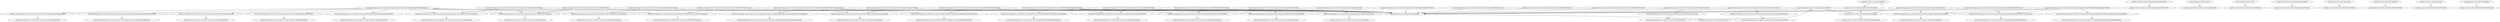 //
// Generated IOC bean dependency graph in GraphViz DOT format.
//

digraph g {
  "org.jboss.errai.ioc.client.api.builtin.IOCBeanManagerProvider"
  "org.jboss.errai.ioc.client.container.IOCBeanManager" -> "org.jboss.errai.ioc.client.api.builtin.IOCBeanManagerProvider"
  "com.google.gwt.event.shared.HandlerManager" -> "org.jboss.pressgang.ccms.ui.client.local.App"
  "org.jboss.pressgang.ccms.ui.client.local.App" -> "org.jboss.pressgang.ccms.ui.client.local.AppController"
  "org.jboss.pressgang.ccms.ui.client.local.AppController" -> "org.jboss.errai.ioc.client.container.IOCBeanManager"
  "org.jboss.pressgang.ccms.ui.client.local.AppController" -> "com.google.gwt.event.shared.HandlerManager"
  "org.jboss.pressgang.ccms.ui.client.local.mvp.view.topic.TopicView"
  "org.jboss.pressgang.ccms.ui.client.local.mvp.presenter.topic.TopicPresenter$Display" -> "org.jboss.pressgang.ccms.ui.client.local.mvp.view.topic.TopicView"
  "org.jboss.pressgang.ccms.ui.client.local.mvp.presenter.topic.TopicPresenter" -> "org.jboss.pressgang.ccms.ui.client.local.mvp.presenter.topic.TopicPresenter$Display"
  "org.jboss.pressgang.ccms.ui.client.local.mvp.presenter.topic.TopicPresenter" -> "com.google.gwt.event.shared.HandlerManager"
  "org.jboss.errai.ioc.client.api.builtin.RequestDispatcherProvider"
  "org.jboss.errai.enterprise.client.cdi.InstanceProvider"
  "javax.enterprise.inject.Instance" -> "org.jboss.errai.enterprise.client.cdi.InstanceProvider"
  "org.jboss.pressgang.ccms.ui.client.local.mvp.view.topicsearch.SearchResultsView"
  "org.jboss.pressgang.ccms.ui.client.local.mvp.presenter.topicsearch.SearchResultsPresenter$Display" -> "org.jboss.pressgang.ccms.ui.client.local.mvp.view.topicsearch.SearchResultsView"
  "org.jboss.pressgang.ccms.ui.client.local.mvp.presenter.topicsearch.SearchResultsPresenter" -> "org.jboss.pressgang.ccms.ui.client.local.mvp.presenter.topicsearch.SearchResultsPresenter$Display"
  "org.jboss.pressgang.ccms.ui.client.local.mvp.presenter.topicsearch.SearchResultsPresenter" -> "org.jboss.pressgang.ccms.ui.client.local.mvp.presenter.topic.TopicPresenter$Display"
  "org.jboss.pressgang.ccms.ui.client.local.mvp.presenter.topicsearch.SearchResultsPresenter" -> "com.google.gwt.event.shared.HandlerManager"
  "org.jboss.pressgang.ccms.ui.client.local.mvp.view.category.CategoryView"
  "org.jboss.pressgang.ccms.ui.client.local.mvp.presenter.category.CategoryPresenter$Display" -> "org.jboss.pressgang.ccms.ui.client.local.mvp.view.category.CategoryView"
  "org.jboss.pressgang.ccms.ui.client.local.mvp.presenter.category.CategoryPresenter" -> "org.jboss.pressgang.ccms.ui.client.local.mvp.presenter.category.CategoryPresenter$Display"
  "org.jboss.pressgang.ccms.ui.client.local.mvp.presenter.category.CategoryPresenter" -> "com.google.gwt.event.shared.HandlerManager"
  "org.jboss.errai.enterprise.client.cdi.EventProvider"
  "javax.enterprise.event.Event" -> "org.jboss.errai.enterprise.client.cdi.EventProvider"
  "org.jboss.pressgang.ccms.ui.client.local.mvp.view.tag.TagCategoriesView"
  "org.jboss.pressgang.ccms.ui.client.local.mvp.presenter.tag.TagCategoriesPresenter$Display" -> "org.jboss.pressgang.ccms.ui.client.local.mvp.view.tag.TagCategoriesView"
  "org.jboss.pressgang.ccms.ui.client.local.mvp.view.tag.TagsFilteredResultsAndTagView"
  "org.jboss.pressgang.ccms.ui.client.local.mvp.presenter.tag.TagsFilteredResultsAndTagPresenter$Display" -> "org.jboss.pressgang.ccms.ui.client.local.mvp.view.tag.TagsFilteredResultsAndTagView"
  "org.jboss.pressgang.ccms.ui.client.local.mvp.view.tag.TagFilteredResultsView"
  "org.jboss.pressgang.ccms.ui.client.local.mvp.presenter.tag.TagFilteredResultsPresenter$Display" -> "org.jboss.pressgang.ccms.ui.client.local.mvp.view.tag.TagFilteredResultsView"
  "org.jboss.pressgang.ccms.ui.client.local.mvp.view.tag.TagProjectsView"
  "org.jboss.pressgang.ccms.ui.client.local.mvp.presenter.tag.TagProjectsPresenter$Display" -> "org.jboss.pressgang.ccms.ui.client.local.mvp.view.tag.TagProjectsView"
  "org.jboss.pressgang.ccms.ui.client.local.mvp.view.tag.TagView"
  "org.jboss.pressgang.ccms.ui.client.local.mvp.presenter.tag.TagPresenter$Display" -> "org.jboss.pressgang.ccms.ui.client.local.mvp.view.tag.TagView"
  "org.jboss.pressgang.ccms.ui.client.local.mvp.presenter.tag.TagsFilteredResultsAndTagPresenter" -> "org.jboss.pressgang.ccms.ui.client.local.mvp.presenter.tag.TagCategoriesPresenter$Display"
  "org.jboss.pressgang.ccms.ui.client.local.mvp.presenter.tag.TagsFilteredResultsAndTagPresenter" -> "org.jboss.pressgang.ccms.ui.client.local.mvp.presenter.tag.TagsFilteredResultsAndTagPresenter$Display"
  "org.jboss.pressgang.ccms.ui.client.local.mvp.presenter.tag.TagsFilteredResultsAndTagPresenter" -> "org.jboss.pressgang.ccms.ui.client.local.mvp.presenter.tag.TagFilteredResultsPresenter$Display"
  "org.jboss.pressgang.ccms.ui.client.local.mvp.presenter.tag.TagsFilteredResultsAndTagPresenter" -> "org.jboss.pressgang.ccms.ui.client.local.mvp.presenter.tag.TagProjectsPresenter$Display"
  "org.jboss.pressgang.ccms.ui.client.local.mvp.presenter.tag.TagsFilteredResultsAndTagPresenter" -> "com.google.gwt.event.shared.HandlerManager"
  "org.jboss.pressgang.ccms.ui.client.local.mvp.presenter.tag.TagsFilteredResultsAndTagPresenter" -> "org.jboss.pressgang.ccms.ui.client.local.mvp.presenter.tag.TagPresenter$Display"
  "org.jboss.errai.ioc.client.api.builtin.MessageBusProvider"
  "org.jboss.errai.bus.client.framework.RequestDispatcher" -> "org.jboss.errai.ioc.client.api.builtin.RequestDispatcherProvider"
  "org.jboss.pressgang.ccms.ui.client.local.mvp.presenter.tag.TagFilteredResultsPresenter" -> "org.jboss.pressgang.ccms.ui.client.local.mvp.presenter.tag.TagFilteredResultsPresenter$Display"
  "org.jboss.pressgang.ccms.ui.client.local.mvp.presenter.tag.TagFilteredResultsPresenter" -> "com.google.gwt.event.shared.HandlerManager"
  "org.jboss.pressgang.ccms.ui.client.local.mvp.view.topic.TopicTagsView"
  "org.jboss.pressgang.ccms.ui.client.local.mvp.presenter.topic.TopicTagsPresenter$Display" -> "org.jboss.pressgang.ccms.ui.client.local.mvp.view.topic.TopicTagsView"
  "org.jboss.pressgang.ccms.ui.client.local.mvp.presenter.topic.TopicTagsPresenter" -> "org.jboss.pressgang.ccms.ui.client.local.mvp.presenter.topic.TopicTagsPresenter$Display"
  "org.jboss.pressgang.ccms.ui.client.local.mvp.presenter.topic.TopicTagsPresenter" -> "com.google.gwt.event.shared.HandlerManager"
  "org.jboss.pressgang.ccms.ui.client.local.mvp.view.WelcomeView"
  "org.jboss.pressgang.ccms.ui.client.local.mvp.presenter.WelcomePresenter$Display" -> "org.jboss.pressgang.ccms.ui.client.local.mvp.view.WelcomeView"
  "org.jboss.pressgang.ccms.ui.client.local.mvp.presenter.WelcomePresenter" -> "org.jboss.pressgang.ccms.ui.client.local.mvp.presenter.WelcomePresenter$Display"
  "org.jboss.pressgang.ccms.ui.client.local.mvp.presenter.WelcomePresenter" -> "com.google.gwt.event.shared.HandlerManager"
  "org.jboss.pressgang.ccms.ui.client.local.mvp.presenter.tag.TagPresenter" -> "com.google.gwt.event.shared.HandlerManager"
  "org.jboss.pressgang.ccms.ui.client.local.mvp.presenter.tag.TagPresenter" -> "org.jboss.pressgang.ccms.ui.client.local.mvp.presenter.tag.TagPresenter$Display"
  "org.jboss.pressgang.ccms.ui.client.local.mvp.view.topicsearch.SearchResultsAndTopicView"
  "org.jboss.pressgang.ccms.ui.client.local.mvp.presenter.topicsearch.SearchResultsAndTopicPresenter$Display" -> "org.jboss.pressgang.ccms.ui.client.local.mvp.view.topicsearch.SearchResultsAndTopicView"
  "org.jboss.pressgang.ccms.ui.client.local.mvp.view.topic.TopicRenderedView"
  "org.jboss.pressgang.ccms.ui.client.local.mvp.presenter.topic.TopicRenderedPresenter$Display" -> "org.jboss.pressgang.ccms.ui.client.local.mvp.view.topic.TopicRenderedView"
  "org.jboss.pressgang.ccms.ui.client.local.mvp.view.topic.TopicRevisionsView"
  "org.jboss.pressgang.ccms.ui.client.local.mvp.presenter.topic.TopicRevisionsPresenter$Display" -> "org.jboss.pressgang.ccms.ui.client.local.mvp.view.topic.TopicRevisionsView"
  "org.jboss.pressgang.ccms.ui.client.local.mvp.view.topic.TopicBugsView"
  "org.jboss.pressgang.ccms.ui.client.local.mvp.presenter.topic.TopicBugsPresenter$Display" -> "org.jboss.pressgang.ccms.ui.client.local.mvp.view.topic.TopicBugsView"
  "org.jboss.pressgang.ccms.ui.client.local.mvp.view.topic.TopicXMLErrorsView"
  "org.jboss.pressgang.ccms.ui.client.local.mvp.presenter.topic.TopicXMLErrorsPresenter$Display" -> "org.jboss.pressgang.ccms.ui.client.local.mvp.view.topic.TopicXMLErrorsView"
  "org.jboss.pressgang.ccms.ui.client.local.mvp.view.topic.TopicXMLView"
  "org.jboss.pressgang.ccms.ui.client.local.mvp.presenter.topic.TopicXMLPresenter$Display" -> "org.jboss.pressgang.ccms.ui.client.local.mvp.view.topic.TopicXMLView"
  "org.jboss.pressgang.ccms.ui.client.local.mvp.presenter.topicsearch.SearchResultsAndTopicPresenter" -> "org.jboss.pressgang.ccms.ui.client.local.mvp.presenter.topic.TopicTagsPresenter$Display"
  "org.jboss.pressgang.ccms.ui.client.local.mvp.presenter.topicsearch.SearchResultsAndTopicPresenter" -> "org.jboss.pressgang.ccms.ui.client.local.mvp.presenter.topicsearch.SearchResultsAndTopicPresenter$Display"
  "org.jboss.pressgang.ccms.ui.client.local.mvp.presenter.topicsearch.SearchResultsAndTopicPresenter" -> "org.jboss.pressgang.ccms.ui.client.local.mvp.presenter.topicsearch.SearchResultsPresenter$Display"
  "org.jboss.pressgang.ccms.ui.client.local.mvp.presenter.topicsearch.SearchResultsAndTopicPresenter" -> "org.jboss.pressgang.ccms.ui.client.local.mvp.presenter.topic.TopicRenderedPresenter$Display"
  "org.jboss.pressgang.ccms.ui.client.local.mvp.presenter.topicsearch.SearchResultsAndTopicPresenter" -> "org.jboss.pressgang.ccms.ui.client.local.mvp.presenter.topic.TopicPresenter$Display"
  "org.jboss.pressgang.ccms.ui.client.local.mvp.presenter.topicsearch.SearchResultsAndTopicPresenter" -> "com.google.gwt.event.shared.HandlerManager"
  "org.jboss.pressgang.ccms.ui.client.local.mvp.presenter.topicsearch.SearchResultsAndTopicPresenter" -> "org.jboss.pressgang.ccms.ui.client.local.mvp.presenter.topic.TopicRevisionsPresenter$Display"
  "org.jboss.pressgang.ccms.ui.client.local.mvp.presenter.topicsearch.SearchResultsAndTopicPresenter" -> "org.jboss.pressgang.ccms.ui.client.local.mvp.presenter.topic.TopicBugsPresenter$Display"
  "org.jboss.pressgang.ccms.ui.client.local.mvp.presenter.topicsearch.SearchResultsAndTopicPresenter" -> "org.jboss.pressgang.ccms.ui.client.local.mvp.presenter.topic.TopicXMLErrorsPresenter$Display"
  "org.jboss.pressgang.ccms.ui.client.local.mvp.presenter.topicsearch.SearchResultsAndTopicPresenter" -> "org.jboss.pressgang.ccms.ui.client.local.mvp.presenter.topic.TopicXMLPresenter$Display"
  "org.jboss.errai.ioc.client.api.builtin.SenderProvider"
  "org.jboss.errai.ioc.client.api.Sender" -> "org.jboss.errai.ioc.client.api.builtin.SenderProvider"
  "org.jboss.errai.ioc.client.api.builtin.InitBallotProvider"
  "org.jboss.pressgang.ccms.ui.client.local.mvp.view.topicsearch.SearchView"
  "org.jboss.pressgang.ccms.ui.client.local.mvp.presenter.topicsearch.SearchPresenter$Display" -> "org.jboss.pressgang.ccms.ui.client.local.mvp.view.topicsearch.SearchView"
  "org.jboss.pressgang.ccms.ui.client.local.mvp.presenter.topicsearch.SearchPresenter" -> "com.google.gwt.event.shared.HandlerManager"
  "org.jboss.pressgang.ccms.ui.client.local.mvp.presenter.topicsearch.SearchPresenter" -> "org.jboss.pressgang.ccms.ui.client.local.mvp.presenter.topicsearch.SearchPresenter$Display"
  "org.jboss.pressgang.ccms.ui.client.local.mvp.view.category.CategoryFilteredResultsView"
  "org.jboss.pressgang.ccms.ui.client.local.mvp.presenter.category.CategoryFilteredResultsPresenter$Display" -> "org.jboss.pressgang.ccms.ui.client.local.mvp.view.category.CategoryFilteredResultsView"
  "org.jboss.pressgang.ccms.ui.client.local.mvp.presenter.category.CategoryFilteredResultsPresenter" -> "org.jboss.pressgang.ccms.ui.client.local.mvp.presenter.category.CategoryFilteredResultsPresenter$Display"
  "org.jboss.pressgang.ccms.ui.client.local.mvp.presenter.category.CategoryFilteredResultsPresenter" -> "com.google.gwt.event.shared.HandlerManager"
  "org.jboss.errai.ioc.client.api.builtin.CallerProvider"
  "org.jboss.errai.ioc.client.api.builtin.RootPanelProvider"
  "com.google.gwt.user.client.ui.RootPanel" -> "org.jboss.errai.ioc.client.api.builtin.RootPanelProvider"
  "org.jboss.pressgang.ccms.ui.client.local.mvp.view.category.CategoriesFilteredResultsAndCategoryView"
  "org.jboss.pressgang.ccms.ui.client.local.mvp.presenter.category.CategoriesFilteredResultsAndCategoryPresenter$Display" -> "org.jboss.pressgang.ccms.ui.client.local.mvp.view.category.CategoriesFilteredResultsAndCategoryView"
  "org.jboss.pressgang.ccms.ui.client.local.mvp.presenter.category.CategoriesFilteredResultsAndCategoryPresenter" -> "org.jboss.pressgang.ccms.ui.client.local.mvp.presenter.category.CategoriesFilteredResultsAndCategoryPresenter$Display"
  "org.jboss.pressgang.ccms.ui.client.local.mvp.presenter.category.CategoriesFilteredResultsAndCategoryPresenter" -> "org.jboss.pressgang.ccms.ui.client.local.mvp.presenter.category.CategoryPresenter$Display"
  "org.jboss.pressgang.ccms.ui.client.local.mvp.presenter.category.CategoriesFilteredResultsAndCategoryPresenter" -> "org.jboss.pressgang.ccms.ui.client.local.mvp.presenter.category.CategoryFilteredResultsPresenter$Display"
  "org.jboss.pressgang.ccms.ui.client.local.mvp.presenter.category.CategoriesFilteredResultsAndCategoryPresenter" -> "com.google.gwt.event.shared.HandlerManager"
  "org.jboss.pressgang.ccms.ui.client.local.mvp.view.image.ImageView"
  "org.jboss.pressgang.ccms.ui.client.local.mvp.presenter.image.ImagePresenter$Display" -> "org.jboss.pressgang.ccms.ui.client.local.mvp.view.image.ImageView"
  "org.jboss.pressgang.ccms.ui.client.local.mvp.view.image.ImageFilteredResultsView"
  "org.jboss.pressgang.ccms.ui.client.local.mvp.presenter.image.ImageFilteredResultsPresenter$Display" -> "org.jboss.pressgang.ccms.ui.client.local.mvp.view.image.ImageFilteredResultsView"
  "org.jboss.pressgang.ccms.ui.client.local.mvp.view.image.ImagesFilteredResultsAndImageView"
  "org.jboss.pressgang.ccms.ui.client.local.mvp.presenter.image.ImagesFilteredResultsAndImagePresenter$Display" -> "org.jboss.pressgang.ccms.ui.client.local.mvp.view.image.ImagesFilteredResultsAndImageView"
  "org.jboss.pressgang.ccms.ui.client.local.mvp.presenter.image.ImagesFilteredResultsAndImagePresenter" -> "org.jboss.pressgang.ccms.ui.client.local.mvp.presenter.image.ImagePresenter$Display"
  "org.jboss.pressgang.ccms.ui.client.local.mvp.presenter.image.ImagesFilteredResultsAndImagePresenter" -> "org.jboss.pressgang.ccms.ui.client.local.mvp.presenter.image.ImageFilteredResultsPresenter$Display"
  "org.jboss.pressgang.ccms.ui.client.local.mvp.presenter.image.ImagesFilteredResultsAndImagePresenter" -> "com.google.gwt.event.shared.HandlerManager"
  "org.jboss.pressgang.ccms.ui.client.local.mvp.presenter.image.ImagesFilteredResultsAndImagePresenter" -> "org.jboss.pressgang.ccms.ui.client.local.mvp.presenter.image.ImagesFilteredResultsAndImagePresenter$Display"
  "org.jboss.pressgang.ccms.ui.client.local.mvp.presenter.tag.TagCategoriesPresenter" -> "org.jboss.pressgang.ccms.ui.client.local.mvp.presenter.tag.TagCategoriesPresenter$Display"
  "org.jboss.pressgang.ccms.ui.client.local.mvp.presenter.tag.TagCategoriesPresenter" -> "com.google.gwt.event.shared.HandlerManager"
  "org.jboss.errai.ioc.client.api.Caller" -> "org.jboss.errai.ioc.client.api.builtin.CallerProvider"
  "org.jboss.errai.ioc.client.api.InitBallot" -> "org.jboss.errai.ioc.client.api.builtin.InitBallotProvider"
  "org.jboss.pressgang.ccms.ui.client.local.mvp.presenter.topic.TopicBugsPresenter" -> "com.google.gwt.event.shared.HandlerManager"
  "org.jboss.pressgang.ccms.ui.client.local.mvp.presenter.tag.TagProjectsPresenter" -> "org.jboss.pressgang.ccms.ui.client.local.mvp.presenter.tag.TagProjectsPresenter$Display"
  "org.jboss.pressgang.ccms.ui.client.local.mvp.presenter.tag.TagProjectsPresenter" -> "com.google.gwt.event.shared.HandlerManager"
  "org.jboss.pressgang.ccms.ui.client.local.mvp.presenter.topic.TopicXMLErrorsPresenter" -> "com.google.gwt.event.shared.HandlerManager"
  "org.jboss.pressgang.ccms.ui.client.local.mvp.presenter.topic.TopicXMLErrorsPresenter" -> "org.jboss.pressgang.ccms.ui.client.local.mvp.presenter.topic.TopicXMLErrorsPresenter$Display"
  "org.jboss.errai.bus.client.framework.MessageBus" -> "org.jboss.errai.ioc.client.api.builtin.MessageBusProvider"
  "org.jboss.errai.ioc.client.api.builtin.DisposerProvider" -> "org.jboss.errai.ioc.client.container.IOCBeanManager"
  "org.jboss.errai.ioc.client.api.Disposer" -> "org.jboss.errai.ioc.client.api.builtin.DisposerProvider"
  "org.jboss.errai.ioc.client.api.Disposer" -> "org.jboss.errai.ioc.client.container.IOCBeanManager"
  "org.jboss.pressgang.ccms.ui.client.local.mvp.presenter.topic.TopicRevisionsPresenter" -> "com.google.gwt.event.shared.HandlerManager"
  "org.jboss.pressgang.ccms.ui.client.local.mvp.presenter.image.ImageFilteredResultsPresenter" -> "org.jboss.pressgang.ccms.ui.client.local.mvp.presenter.image.ImageFilteredResultsPresenter$Display"
  "org.jboss.pressgang.ccms.ui.client.local.mvp.presenter.image.ImageFilteredResultsPresenter" -> "com.google.gwt.event.shared.HandlerManager"
  "org.jboss.pressgang.ccms.ui.client.local.mvp.presenter.image.ImagePresenter" -> "org.jboss.pressgang.ccms.ui.client.local.mvp.presenter.image.ImagePresenter$Display"
  "org.jboss.pressgang.ccms.ui.client.local.mvp.presenter.image.ImagePresenter" -> "com.google.gwt.event.shared.HandlerManager"
  "org.jboss.pressgang.ccms.ui.client.local.mvp.presenter.topic.TopicRenderedPresenter" -> "com.google.gwt.event.shared.HandlerManager"
  "org.jboss.pressgang.ccms.ui.client.local.mvp.presenter.topic.TopicXMLPresenter" -> "com.google.gwt.event.shared.HandlerManager"
}